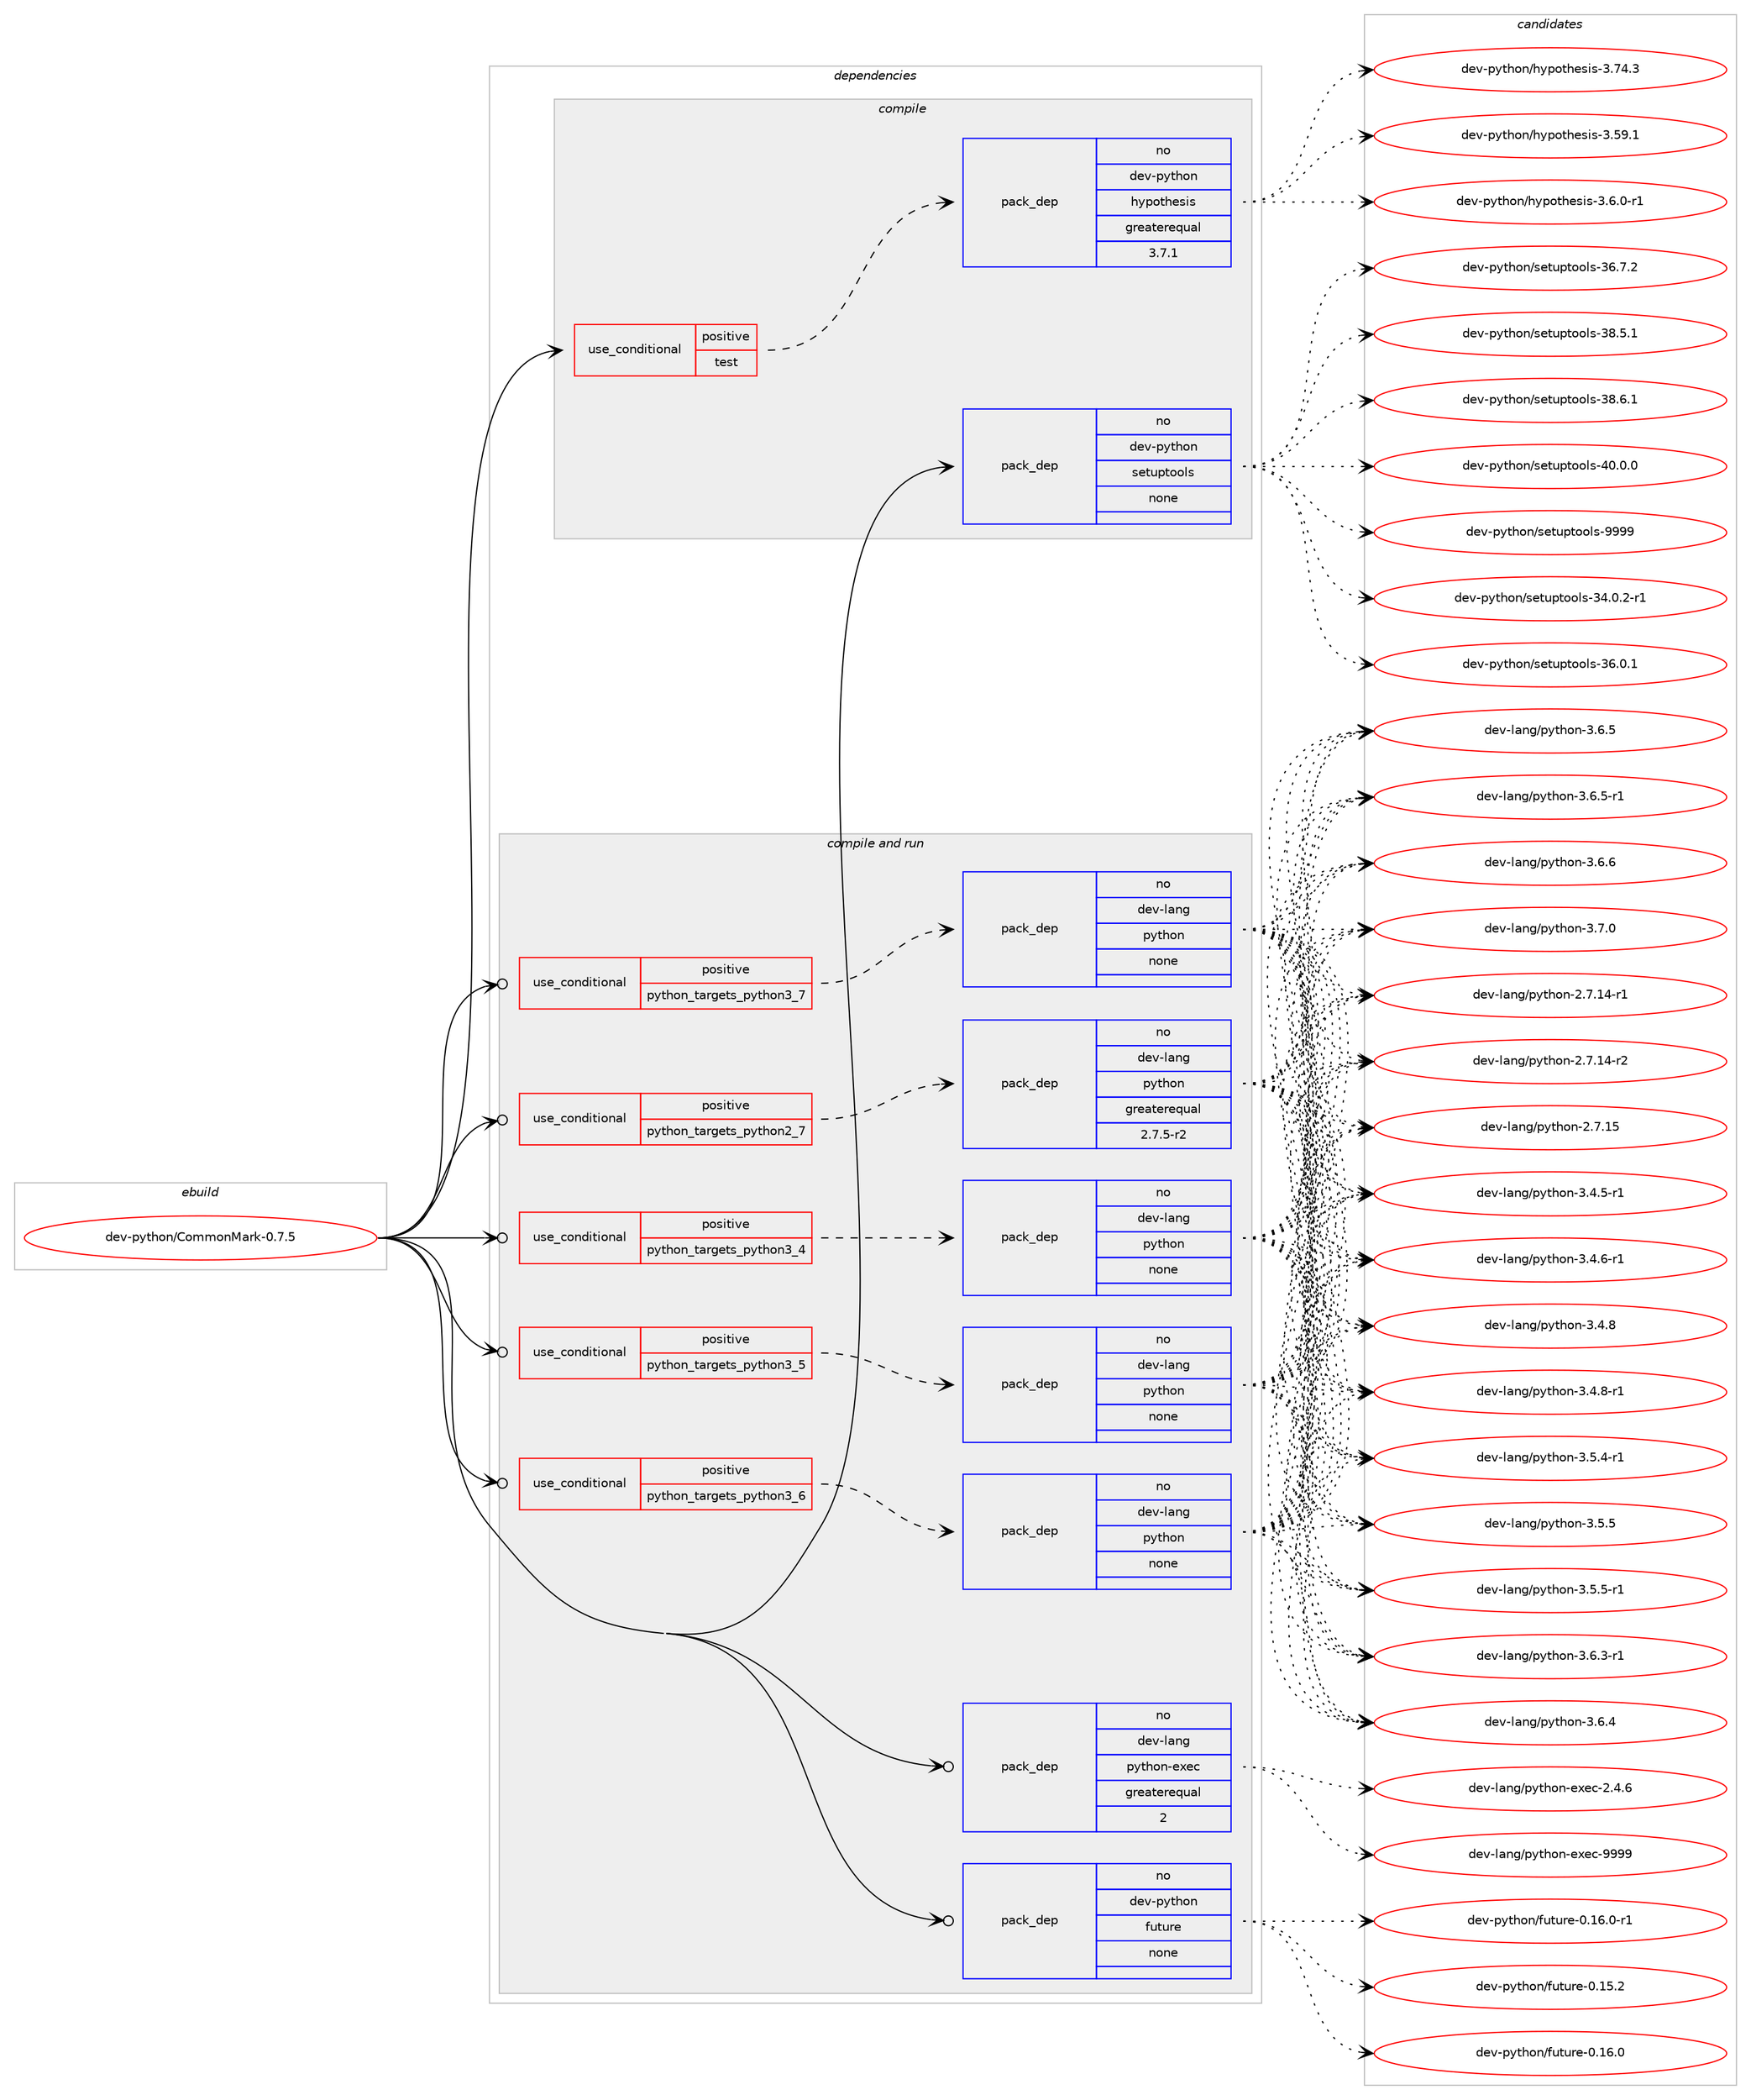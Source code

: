 digraph prolog {

# *************
# Graph options
# *************

newrank=true;
concentrate=true;
compound=true;
graph [rankdir=LR,fontname=Helvetica,fontsize=10,ranksep=1.5];#, ranksep=2.5, nodesep=0.2];
edge  [arrowhead=vee];
node  [fontname=Helvetica,fontsize=10];

# **********
# The ebuild
# **********

subgraph cluster_leftcol {
color=gray;
rank=same;
label=<<i>ebuild</i>>;
id [label="dev-python/CommonMark-0.7.5", color=red, width=4, href="../dev-python/CommonMark-0.7.5.svg"];
}

# ****************
# The dependencies
# ****************

subgraph cluster_midcol {
color=gray;
label=<<i>dependencies</i>>;
subgraph cluster_compile {
fillcolor="#eeeeee";
style=filled;
label=<<i>compile</i>>;
subgraph cond5 {
dependency13 [label=<<TABLE BORDER="0" CELLBORDER="1" CELLSPACING="0" CELLPADDING="4"><TR><TD ROWSPAN="3" CELLPADDING="10">use_conditional</TD></TR><TR><TD>positive</TD></TR><TR><TD>test</TD></TR></TABLE>>, shape=none, color=red];
subgraph pack9 {
dependency14 [label=<<TABLE BORDER="0" CELLBORDER="1" CELLSPACING="0" CELLPADDING="4" WIDTH="220"><TR><TD ROWSPAN="6" CELLPADDING="30">pack_dep</TD></TR><TR><TD WIDTH="110">no</TD></TR><TR><TD>dev-python</TD></TR><TR><TD>hypothesis</TD></TR><TR><TD>greaterequal</TD></TR><TR><TD>3.7.1</TD></TR></TABLE>>, shape=none, color=blue];
}
dependency13:e -> dependency14:w [weight=20,style="dashed",arrowhead="vee"];
}
id:e -> dependency13:w [weight=20,style="solid",arrowhead="vee"];
subgraph pack10 {
dependency15 [label=<<TABLE BORDER="0" CELLBORDER="1" CELLSPACING="0" CELLPADDING="4" WIDTH="220"><TR><TD ROWSPAN="6" CELLPADDING="30">pack_dep</TD></TR><TR><TD WIDTH="110">no</TD></TR><TR><TD>dev-python</TD></TR><TR><TD>setuptools</TD></TR><TR><TD>none</TD></TR><TR><TD></TD></TR></TABLE>>, shape=none, color=blue];
}
id:e -> dependency15:w [weight=20,style="solid",arrowhead="vee"];
}
subgraph cluster_compileandrun {
fillcolor="#eeeeee";
style=filled;
label=<<i>compile and run</i>>;
subgraph cond6 {
dependency16 [label=<<TABLE BORDER="0" CELLBORDER="1" CELLSPACING="0" CELLPADDING="4"><TR><TD ROWSPAN="3" CELLPADDING="10">use_conditional</TD></TR><TR><TD>positive</TD></TR><TR><TD>python_targets_python2_7</TD></TR></TABLE>>, shape=none, color=red];
subgraph pack11 {
dependency17 [label=<<TABLE BORDER="0" CELLBORDER="1" CELLSPACING="0" CELLPADDING="4" WIDTH="220"><TR><TD ROWSPAN="6" CELLPADDING="30">pack_dep</TD></TR><TR><TD WIDTH="110">no</TD></TR><TR><TD>dev-lang</TD></TR><TR><TD>python</TD></TR><TR><TD>greaterequal</TD></TR><TR><TD>2.7.5-r2</TD></TR></TABLE>>, shape=none, color=blue];
}
dependency16:e -> dependency17:w [weight=20,style="dashed",arrowhead="vee"];
}
id:e -> dependency16:w [weight=20,style="solid",arrowhead="odotvee"];
subgraph cond7 {
dependency18 [label=<<TABLE BORDER="0" CELLBORDER="1" CELLSPACING="0" CELLPADDING="4"><TR><TD ROWSPAN="3" CELLPADDING="10">use_conditional</TD></TR><TR><TD>positive</TD></TR><TR><TD>python_targets_python3_4</TD></TR></TABLE>>, shape=none, color=red];
subgraph pack12 {
dependency19 [label=<<TABLE BORDER="0" CELLBORDER="1" CELLSPACING="0" CELLPADDING="4" WIDTH="220"><TR><TD ROWSPAN="6" CELLPADDING="30">pack_dep</TD></TR><TR><TD WIDTH="110">no</TD></TR><TR><TD>dev-lang</TD></TR><TR><TD>python</TD></TR><TR><TD>none</TD></TR><TR><TD></TD></TR></TABLE>>, shape=none, color=blue];
}
dependency18:e -> dependency19:w [weight=20,style="dashed",arrowhead="vee"];
}
id:e -> dependency18:w [weight=20,style="solid",arrowhead="odotvee"];
subgraph cond8 {
dependency20 [label=<<TABLE BORDER="0" CELLBORDER="1" CELLSPACING="0" CELLPADDING="4"><TR><TD ROWSPAN="3" CELLPADDING="10">use_conditional</TD></TR><TR><TD>positive</TD></TR><TR><TD>python_targets_python3_5</TD></TR></TABLE>>, shape=none, color=red];
subgraph pack13 {
dependency21 [label=<<TABLE BORDER="0" CELLBORDER="1" CELLSPACING="0" CELLPADDING="4" WIDTH="220"><TR><TD ROWSPAN="6" CELLPADDING="30">pack_dep</TD></TR><TR><TD WIDTH="110">no</TD></TR><TR><TD>dev-lang</TD></TR><TR><TD>python</TD></TR><TR><TD>none</TD></TR><TR><TD></TD></TR></TABLE>>, shape=none, color=blue];
}
dependency20:e -> dependency21:w [weight=20,style="dashed",arrowhead="vee"];
}
id:e -> dependency20:w [weight=20,style="solid",arrowhead="odotvee"];
subgraph cond9 {
dependency22 [label=<<TABLE BORDER="0" CELLBORDER="1" CELLSPACING="0" CELLPADDING="4"><TR><TD ROWSPAN="3" CELLPADDING="10">use_conditional</TD></TR><TR><TD>positive</TD></TR><TR><TD>python_targets_python3_6</TD></TR></TABLE>>, shape=none, color=red];
subgraph pack14 {
dependency23 [label=<<TABLE BORDER="0" CELLBORDER="1" CELLSPACING="0" CELLPADDING="4" WIDTH="220"><TR><TD ROWSPAN="6" CELLPADDING="30">pack_dep</TD></TR><TR><TD WIDTH="110">no</TD></TR><TR><TD>dev-lang</TD></TR><TR><TD>python</TD></TR><TR><TD>none</TD></TR><TR><TD></TD></TR></TABLE>>, shape=none, color=blue];
}
dependency22:e -> dependency23:w [weight=20,style="dashed",arrowhead="vee"];
}
id:e -> dependency22:w [weight=20,style="solid",arrowhead="odotvee"];
subgraph cond10 {
dependency24 [label=<<TABLE BORDER="0" CELLBORDER="1" CELLSPACING="0" CELLPADDING="4"><TR><TD ROWSPAN="3" CELLPADDING="10">use_conditional</TD></TR><TR><TD>positive</TD></TR><TR><TD>python_targets_python3_7</TD></TR></TABLE>>, shape=none, color=red];
subgraph pack15 {
dependency25 [label=<<TABLE BORDER="0" CELLBORDER="1" CELLSPACING="0" CELLPADDING="4" WIDTH="220"><TR><TD ROWSPAN="6" CELLPADDING="30">pack_dep</TD></TR><TR><TD WIDTH="110">no</TD></TR><TR><TD>dev-lang</TD></TR><TR><TD>python</TD></TR><TR><TD>none</TD></TR><TR><TD></TD></TR></TABLE>>, shape=none, color=blue];
}
dependency24:e -> dependency25:w [weight=20,style="dashed",arrowhead="vee"];
}
id:e -> dependency24:w [weight=20,style="solid",arrowhead="odotvee"];
subgraph pack16 {
dependency26 [label=<<TABLE BORDER="0" CELLBORDER="1" CELLSPACING="0" CELLPADDING="4" WIDTH="220"><TR><TD ROWSPAN="6" CELLPADDING="30">pack_dep</TD></TR><TR><TD WIDTH="110">no</TD></TR><TR><TD>dev-lang</TD></TR><TR><TD>python-exec</TD></TR><TR><TD>greaterequal</TD></TR><TR><TD>2</TD></TR></TABLE>>, shape=none, color=blue];
}
id:e -> dependency26:w [weight=20,style="solid",arrowhead="odotvee"];
subgraph pack17 {
dependency27 [label=<<TABLE BORDER="0" CELLBORDER="1" CELLSPACING="0" CELLPADDING="4" WIDTH="220"><TR><TD ROWSPAN="6" CELLPADDING="30">pack_dep</TD></TR><TR><TD WIDTH="110">no</TD></TR><TR><TD>dev-python</TD></TR><TR><TD>future</TD></TR><TR><TD>none</TD></TR><TR><TD></TD></TR></TABLE>>, shape=none, color=blue];
}
id:e -> dependency27:w [weight=20,style="solid",arrowhead="odotvee"];
}
subgraph cluster_run {
fillcolor="#eeeeee";
style=filled;
label=<<i>run</i>>;
}
}

# **************
# The candidates
# **************

subgraph cluster_choices {
rank=same;
color=gray;
label=<<i>candidates</i>>;

subgraph choice9 {
color=black;
nodesep=1;
choice100101118451121211161041111104710412111211111610410111510511545514653574649 [label="dev-python/hypothesis-3.59.1", color=red, width=4,href="../dev-python/hypothesis-3.59.1.svg"];
choice10010111845112121116104111110471041211121111161041011151051154551465446484511449 [label="dev-python/hypothesis-3.6.0-r1", color=red, width=4,href="../dev-python/hypothesis-3.6.0-r1.svg"];
choice100101118451121211161041111104710412111211111610410111510511545514655524651 [label="dev-python/hypothesis-3.74.3", color=red, width=4,href="../dev-python/hypothesis-3.74.3.svg"];
dependency14:e -> choice100101118451121211161041111104710412111211111610410111510511545514653574649:w [style=dotted,weight="100"];
dependency14:e -> choice10010111845112121116104111110471041211121111161041011151051154551465446484511449:w [style=dotted,weight="100"];
dependency14:e -> choice100101118451121211161041111104710412111211111610410111510511545514655524651:w [style=dotted,weight="100"];
}
subgraph choice10 {
color=black;
nodesep=1;
choice1001011184511212111610411111047115101116117112116111111108115455152464846504511449 [label="dev-python/setuptools-34.0.2-r1", color=red, width=4,href="../dev-python/setuptools-34.0.2-r1.svg"];
choice100101118451121211161041111104711510111611711211611111110811545515446484649 [label="dev-python/setuptools-36.0.1", color=red, width=4,href="../dev-python/setuptools-36.0.1.svg"];
choice100101118451121211161041111104711510111611711211611111110811545515446554650 [label="dev-python/setuptools-36.7.2", color=red, width=4,href="../dev-python/setuptools-36.7.2.svg"];
choice100101118451121211161041111104711510111611711211611111110811545515646534649 [label="dev-python/setuptools-38.5.1", color=red, width=4,href="../dev-python/setuptools-38.5.1.svg"];
choice100101118451121211161041111104711510111611711211611111110811545515646544649 [label="dev-python/setuptools-38.6.1", color=red, width=4,href="../dev-python/setuptools-38.6.1.svg"];
choice100101118451121211161041111104711510111611711211611111110811545524846484648 [label="dev-python/setuptools-40.0.0", color=red, width=4,href="../dev-python/setuptools-40.0.0.svg"];
choice10010111845112121116104111110471151011161171121161111111081154557575757 [label="dev-python/setuptools-9999", color=red, width=4,href="../dev-python/setuptools-9999.svg"];
dependency15:e -> choice1001011184511212111610411111047115101116117112116111111108115455152464846504511449:w [style=dotted,weight="100"];
dependency15:e -> choice100101118451121211161041111104711510111611711211611111110811545515446484649:w [style=dotted,weight="100"];
dependency15:e -> choice100101118451121211161041111104711510111611711211611111110811545515446554650:w [style=dotted,weight="100"];
dependency15:e -> choice100101118451121211161041111104711510111611711211611111110811545515646534649:w [style=dotted,weight="100"];
dependency15:e -> choice100101118451121211161041111104711510111611711211611111110811545515646544649:w [style=dotted,weight="100"];
dependency15:e -> choice100101118451121211161041111104711510111611711211611111110811545524846484648:w [style=dotted,weight="100"];
dependency15:e -> choice10010111845112121116104111110471151011161171121161111111081154557575757:w [style=dotted,weight="100"];
}
subgraph choice11 {
color=black;
nodesep=1;
choice100101118451089711010347112121116104111110455046554649524511449 [label="dev-lang/python-2.7.14-r1", color=red, width=4,href="../dev-lang/python-2.7.14-r1.svg"];
choice100101118451089711010347112121116104111110455046554649524511450 [label="dev-lang/python-2.7.14-r2", color=red, width=4,href="../dev-lang/python-2.7.14-r2.svg"];
choice10010111845108971101034711212111610411111045504655464953 [label="dev-lang/python-2.7.15", color=red, width=4,href="../dev-lang/python-2.7.15.svg"];
choice1001011184510897110103471121211161041111104551465246534511449 [label="dev-lang/python-3.4.5-r1", color=red, width=4,href="../dev-lang/python-3.4.5-r1.svg"];
choice1001011184510897110103471121211161041111104551465246544511449 [label="dev-lang/python-3.4.6-r1", color=red, width=4,href="../dev-lang/python-3.4.6-r1.svg"];
choice100101118451089711010347112121116104111110455146524656 [label="dev-lang/python-3.4.8", color=red, width=4,href="../dev-lang/python-3.4.8.svg"];
choice1001011184510897110103471121211161041111104551465246564511449 [label="dev-lang/python-3.4.8-r1", color=red, width=4,href="../dev-lang/python-3.4.8-r1.svg"];
choice1001011184510897110103471121211161041111104551465346524511449 [label="dev-lang/python-3.5.4-r1", color=red, width=4,href="../dev-lang/python-3.5.4-r1.svg"];
choice100101118451089711010347112121116104111110455146534653 [label="dev-lang/python-3.5.5", color=red, width=4,href="../dev-lang/python-3.5.5.svg"];
choice1001011184510897110103471121211161041111104551465346534511449 [label="dev-lang/python-3.5.5-r1", color=red, width=4,href="../dev-lang/python-3.5.5-r1.svg"];
choice1001011184510897110103471121211161041111104551465446514511449 [label="dev-lang/python-3.6.3-r1", color=red, width=4,href="../dev-lang/python-3.6.3-r1.svg"];
choice100101118451089711010347112121116104111110455146544652 [label="dev-lang/python-3.6.4", color=red, width=4,href="../dev-lang/python-3.6.4.svg"];
choice100101118451089711010347112121116104111110455146544653 [label="dev-lang/python-3.6.5", color=red, width=4,href="../dev-lang/python-3.6.5.svg"];
choice1001011184510897110103471121211161041111104551465446534511449 [label="dev-lang/python-3.6.5-r1", color=red, width=4,href="../dev-lang/python-3.6.5-r1.svg"];
choice100101118451089711010347112121116104111110455146544654 [label="dev-lang/python-3.6.6", color=red, width=4,href="../dev-lang/python-3.6.6.svg"];
choice100101118451089711010347112121116104111110455146554648 [label="dev-lang/python-3.7.0", color=red, width=4,href="../dev-lang/python-3.7.0.svg"];
dependency17:e -> choice100101118451089711010347112121116104111110455046554649524511449:w [style=dotted,weight="100"];
dependency17:e -> choice100101118451089711010347112121116104111110455046554649524511450:w [style=dotted,weight="100"];
dependency17:e -> choice10010111845108971101034711212111610411111045504655464953:w [style=dotted,weight="100"];
dependency17:e -> choice1001011184510897110103471121211161041111104551465246534511449:w [style=dotted,weight="100"];
dependency17:e -> choice1001011184510897110103471121211161041111104551465246544511449:w [style=dotted,weight="100"];
dependency17:e -> choice100101118451089711010347112121116104111110455146524656:w [style=dotted,weight="100"];
dependency17:e -> choice1001011184510897110103471121211161041111104551465246564511449:w [style=dotted,weight="100"];
dependency17:e -> choice1001011184510897110103471121211161041111104551465346524511449:w [style=dotted,weight="100"];
dependency17:e -> choice100101118451089711010347112121116104111110455146534653:w [style=dotted,weight="100"];
dependency17:e -> choice1001011184510897110103471121211161041111104551465346534511449:w [style=dotted,weight="100"];
dependency17:e -> choice1001011184510897110103471121211161041111104551465446514511449:w [style=dotted,weight="100"];
dependency17:e -> choice100101118451089711010347112121116104111110455146544652:w [style=dotted,weight="100"];
dependency17:e -> choice100101118451089711010347112121116104111110455146544653:w [style=dotted,weight="100"];
dependency17:e -> choice1001011184510897110103471121211161041111104551465446534511449:w [style=dotted,weight="100"];
dependency17:e -> choice100101118451089711010347112121116104111110455146544654:w [style=dotted,weight="100"];
dependency17:e -> choice100101118451089711010347112121116104111110455146554648:w [style=dotted,weight="100"];
}
subgraph choice12 {
color=black;
nodesep=1;
choice100101118451089711010347112121116104111110455046554649524511449 [label="dev-lang/python-2.7.14-r1", color=red, width=4,href="../dev-lang/python-2.7.14-r1.svg"];
choice100101118451089711010347112121116104111110455046554649524511450 [label="dev-lang/python-2.7.14-r2", color=red, width=4,href="../dev-lang/python-2.7.14-r2.svg"];
choice10010111845108971101034711212111610411111045504655464953 [label="dev-lang/python-2.7.15", color=red, width=4,href="../dev-lang/python-2.7.15.svg"];
choice1001011184510897110103471121211161041111104551465246534511449 [label="dev-lang/python-3.4.5-r1", color=red, width=4,href="../dev-lang/python-3.4.5-r1.svg"];
choice1001011184510897110103471121211161041111104551465246544511449 [label="dev-lang/python-3.4.6-r1", color=red, width=4,href="../dev-lang/python-3.4.6-r1.svg"];
choice100101118451089711010347112121116104111110455146524656 [label="dev-lang/python-3.4.8", color=red, width=4,href="../dev-lang/python-3.4.8.svg"];
choice1001011184510897110103471121211161041111104551465246564511449 [label="dev-lang/python-3.4.8-r1", color=red, width=4,href="../dev-lang/python-3.4.8-r1.svg"];
choice1001011184510897110103471121211161041111104551465346524511449 [label="dev-lang/python-3.5.4-r1", color=red, width=4,href="../dev-lang/python-3.5.4-r1.svg"];
choice100101118451089711010347112121116104111110455146534653 [label="dev-lang/python-3.5.5", color=red, width=4,href="../dev-lang/python-3.5.5.svg"];
choice1001011184510897110103471121211161041111104551465346534511449 [label="dev-lang/python-3.5.5-r1", color=red, width=4,href="../dev-lang/python-3.5.5-r1.svg"];
choice1001011184510897110103471121211161041111104551465446514511449 [label="dev-lang/python-3.6.3-r1", color=red, width=4,href="../dev-lang/python-3.6.3-r1.svg"];
choice100101118451089711010347112121116104111110455146544652 [label="dev-lang/python-3.6.4", color=red, width=4,href="../dev-lang/python-3.6.4.svg"];
choice100101118451089711010347112121116104111110455146544653 [label="dev-lang/python-3.6.5", color=red, width=4,href="../dev-lang/python-3.6.5.svg"];
choice1001011184510897110103471121211161041111104551465446534511449 [label="dev-lang/python-3.6.5-r1", color=red, width=4,href="../dev-lang/python-3.6.5-r1.svg"];
choice100101118451089711010347112121116104111110455146544654 [label="dev-lang/python-3.6.6", color=red, width=4,href="../dev-lang/python-3.6.6.svg"];
choice100101118451089711010347112121116104111110455146554648 [label="dev-lang/python-3.7.0", color=red, width=4,href="../dev-lang/python-3.7.0.svg"];
dependency19:e -> choice100101118451089711010347112121116104111110455046554649524511449:w [style=dotted,weight="100"];
dependency19:e -> choice100101118451089711010347112121116104111110455046554649524511450:w [style=dotted,weight="100"];
dependency19:e -> choice10010111845108971101034711212111610411111045504655464953:w [style=dotted,weight="100"];
dependency19:e -> choice1001011184510897110103471121211161041111104551465246534511449:w [style=dotted,weight="100"];
dependency19:e -> choice1001011184510897110103471121211161041111104551465246544511449:w [style=dotted,weight="100"];
dependency19:e -> choice100101118451089711010347112121116104111110455146524656:w [style=dotted,weight="100"];
dependency19:e -> choice1001011184510897110103471121211161041111104551465246564511449:w [style=dotted,weight="100"];
dependency19:e -> choice1001011184510897110103471121211161041111104551465346524511449:w [style=dotted,weight="100"];
dependency19:e -> choice100101118451089711010347112121116104111110455146534653:w [style=dotted,weight="100"];
dependency19:e -> choice1001011184510897110103471121211161041111104551465346534511449:w [style=dotted,weight="100"];
dependency19:e -> choice1001011184510897110103471121211161041111104551465446514511449:w [style=dotted,weight="100"];
dependency19:e -> choice100101118451089711010347112121116104111110455146544652:w [style=dotted,weight="100"];
dependency19:e -> choice100101118451089711010347112121116104111110455146544653:w [style=dotted,weight="100"];
dependency19:e -> choice1001011184510897110103471121211161041111104551465446534511449:w [style=dotted,weight="100"];
dependency19:e -> choice100101118451089711010347112121116104111110455146544654:w [style=dotted,weight="100"];
dependency19:e -> choice100101118451089711010347112121116104111110455146554648:w [style=dotted,weight="100"];
}
subgraph choice13 {
color=black;
nodesep=1;
choice100101118451089711010347112121116104111110455046554649524511449 [label="dev-lang/python-2.7.14-r1", color=red, width=4,href="../dev-lang/python-2.7.14-r1.svg"];
choice100101118451089711010347112121116104111110455046554649524511450 [label="dev-lang/python-2.7.14-r2", color=red, width=4,href="../dev-lang/python-2.7.14-r2.svg"];
choice10010111845108971101034711212111610411111045504655464953 [label="dev-lang/python-2.7.15", color=red, width=4,href="../dev-lang/python-2.7.15.svg"];
choice1001011184510897110103471121211161041111104551465246534511449 [label="dev-lang/python-3.4.5-r1", color=red, width=4,href="../dev-lang/python-3.4.5-r1.svg"];
choice1001011184510897110103471121211161041111104551465246544511449 [label="dev-lang/python-3.4.6-r1", color=red, width=4,href="../dev-lang/python-3.4.6-r1.svg"];
choice100101118451089711010347112121116104111110455146524656 [label="dev-lang/python-3.4.8", color=red, width=4,href="../dev-lang/python-3.4.8.svg"];
choice1001011184510897110103471121211161041111104551465246564511449 [label="dev-lang/python-3.4.8-r1", color=red, width=4,href="../dev-lang/python-3.4.8-r1.svg"];
choice1001011184510897110103471121211161041111104551465346524511449 [label="dev-lang/python-3.5.4-r1", color=red, width=4,href="../dev-lang/python-3.5.4-r1.svg"];
choice100101118451089711010347112121116104111110455146534653 [label="dev-lang/python-3.5.5", color=red, width=4,href="../dev-lang/python-3.5.5.svg"];
choice1001011184510897110103471121211161041111104551465346534511449 [label="dev-lang/python-3.5.5-r1", color=red, width=4,href="../dev-lang/python-3.5.5-r1.svg"];
choice1001011184510897110103471121211161041111104551465446514511449 [label="dev-lang/python-3.6.3-r1", color=red, width=4,href="../dev-lang/python-3.6.3-r1.svg"];
choice100101118451089711010347112121116104111110455146544652 [label="dev-lang/python-3.6.4", color=red, width=4,href="../dev-lang/python-3.6.4.svg"];
choice100101118451089711010347112121116104111110455146544653 [label="dev-lang/python-3.6.5", color=red, width=4,href="../dev-lang/python-3.6.5.svg"];
choice1001011184510897110103471121211161041111104551465446534511449 [label="dev-lang/python-3.6.5-r1", color=red, width=4,href="../dev-lang/python-3.6.5-r1.svg"];
choice100101118451089711010347112121116104111110455146544654 [label="dev-lang/python-3.6.6", color=red, width=4,href="../dev-lang/python-3.6.6.svg"];
choice100101118451089711010347112121116104111110455146554648 [label="dev-lang/python-3.7.0", color=red, width=4,href="../dev-lang/python-3.7.0.svg"];
dependency21:e -> choice100101118451089711010347112121116104111110455046554649524511449:w [style=dotted,weight="100"];
dependency21:e -> choice100101118451089711010347112121116104111110455046554649524511450:w [style=dotted,weight="100"];
dependency21:e -> choice10010111845108971101034711212111610411111045504655464953:w [style=dotted,weight="100"];
dependency21:e -> choice1001011184510897110103471121211161041111104551465246534511449:w [style=dotted,weight="100"];
dependency21:e -> choice1001011184510897110103471121211161041111104551465246544511449:w [style=dotted,weight="100"];
dependency21:e -> choice100101118451089711010347112121116104111110455146524656:w [style=dotted,weight="100"];
dependency21:e -> choice1001011184510897110103471121211161041111104551465246564511449:w [style=dotted,weight="100"];
dependency21:e -> choice1001011184510897110103471121211161041111104551465346524511449:w [style=dotted,weight="100"];
dependency21:e -> choice100101118451089711010347112121116104111110455146534653:w [style=dotted,weight="100"];
dependency21:e -> choice1001011184510897110103471121211161041111104551465346534511449:w [style=dotted,weight="100"];
dependency21:e -> choice1001011184510897110103471121211161041111104551465446514511449:w [style=dotted,weight="100"];
dependency21:e -> choice100101118451089711010347112121116104111110455146544652:w [style=dotted,weight="100"];
dependency21:e -> choice100101118451089711010347112121116104111110455146544653:w [style=dotted,weight="100"];
dependency21:e -> choice1001011184510897110103471121211161041111104551465446534511449:w [style=dotted,weight="100"];
dependency21:e -> choice100101118451089711010347112121116104111110455146544654:w [style=dotted,weight="100"];
dependency21:e -> choice100101118451089711010347112121116104111110455146554648:w [style=dotted,weight="100"];
}
subgraph choice14 {
color=black;
nodesep=1;
choice100101118451089711010347112121116104111110455046554649524511449 [label="dev-lang/python-2.7.14-r1", color=red, width=4,href="../dev-lang/python-2.7.14-r1.svg"];
choice100101118451089711010347112121116104111110455046554649524511450 [label="dev-lang/python-2.7.14-r2", color=red, width=4,href="../dev-lang/python-2.7.14-r2.svg"];
choice10010111845108971101034711212111610411111045504655464953 [label="dev-lang/python-2.7.15", color=red, width=4,href="../dev-lang/python-2.7.15.svg"];
choice1001011184510897110103471121211161041111104551465246534511449 [label="dev-lang/python-3.4.5-r1", color=red, width=4,href="../dev-lang/python-3.4.5-r1.svg"];
choice1001011184510897110103471121211161041111104551465246544511449 [label="dev-lang/python-3.4.6-r1", color=red, width=4,href="../dev-lang/python-3.4.6-r1.svg"];
choice100101118451089711010347112121116104111110455146524656 [label="dev-lang/python-3.4.8", color=red, width=4,href="../dev-lang/python-3.4.8.svg"];
choice1001011184510897110103471121211161041111104551465246564511449 [label="dev-lang/python-3.4.8-r1", color=red, width=4,href="../dev-lang/python-3.4.8-r1.svg"];
choice1001011184510897110103471121211161041111104551465346524511449 [label="dev-lang/python-3.5.4-r1", color=red, width=4,href="../dev-lang/python-3.5.4-r1.svg"];
choice100101118451089711010347112121116104111110455146534653 [label="dev-lang/python-3.5.5", color=red, width=4,href="../dev-lang/python-3.5.5.svg"];
choice1001011184510897110103471121211161041111104551465346534511449 [label="dev-lang/python-3.5.5-r1", color=red, width=4,href="../dev-lang/python-3.5.5-r1.svg"];
choice1001011184510897110103471121211161041111104551465446514511449 [label="dev-lang/python-3.6.3-r1", color=red, width=4,href="../dev-lang/python-3.6.3-r1.svg"];
choice100101118451089711010347112121116104111110455146544652 [label="dev-lang/python-3.6.4", color=red, width=4,href="../dev-lang/python-3.6.4.svg"];
choice100101118451089711010347112121116104111110455146544653 [label="dev-lang/python-3.6.5", color=red, width=4,href="../dev-lang/python-3.6.5.svg"];
choice1001011184510897110103471121211161041111104551465446534511449 [label="dev-lang/python-3.6.5-r1", color=red, width=4,href="../dev-lang/python-3.6.5-r1.svg"];
choice100101118451089711010347112121116104111110455146544654 [label="dev-lang/python-3.6.6", color=red, width=4,href="../dev-lang/python-3.6.6.svg"];
choice100101118451089711010347112121116104111110455146554648 [label="dev-lang/python-3.7.0", color=red, width=4,href="../dev-lang/python-3.7.0.svg"];
dependency23:e -> choice100101118451089711010347112121116104111110455046554649524511449:w [style=dotted,weight="100"];
dependency23:e -> choice100101118451089711010347112121116104111110455046554649524511450:w [style=dotted,weight="100"];
dependency23:e -> choice10010111845108971101034711212111610411111045504655464953:w [style=dotted,weight="100"];
dependency23:e -> choice1001011184510897110103471121211161041111104551465246534511449:w [style=dotted,weight="100"];
dependency23:e -> choice1001011184510897110103471121211161041111104551465246544511449:w [style=dotted,weight="100"];
dependency23:e -> choice100101118451089711010347112121116104111110455146524656:w [style=dotted,weight="100"];
dependency23:e -> choice1001011184510897110103471121211161041111104551465246564511449:w [style=dotted,weight="100"];
dependency23:e -> choice1001011184510897110103471121211161041111104551465346524511449:w [style=dotted,weight="100"];
dependency23:e -> choice100101118451089711010347112121116104111110455146534653:w [style=dotted,weight="100"];
dependency23:e -> choice1001011184510897110103471121211161041111104551465346534511449:w [style=dotted,weight="100"];
dependency23:e -> choice1001011184510897110103471121211161041111104551465446514511449:w [style=dotted,weight="100"];
dependency23:e -> choice100101118451089711010347112121116104111110455146544652:w [style=dotted,weight="100"];
dependency23:e -> choice100101118451089711010347112121116104111110455146544653:w [style=dotted,weight="100"];
dependency23:e -> choice1001011184510897110103471121211161041111104551465446534511449:w [style=dotted,weight="100"];
dependency23:e -> choice100101118451089711010347112121116104111110455146544654:w [style=dotted,weight="100"];
dependency23:e -> choice100101118451089711010347112121116104111110455146554648:w [style=dotted,weight="100"];
}
subgraph choice15 {
color=black;
nodesep=1;
choice100101118451089711010347112121116104111110455046554649524511449 [label="dev-lang/python-2.7.14-r1", color=red, width=4,href="../dev-lang/python-2.7.14-r1.svg"];
choice100101118451089711010347112121116104111110455046554649524511450 [label="dev-lang/python-2.7.14-r2", color=red, width=4,href="../dev-lang/python-2.7.14-r2.svg"];
choice10010111845108971101034711212111610411111045504655464953 [label="dev-lang/python-2.7.15", color=red, width=4,href="../dev-lang/python-2.7.15.svg"];
choice1001011184510897110103471121211161041111104551465246534511449 [label="dev-lang/python-3.4.5-r1", color=red, width=4,href="../dev-lang/python-3.4.5-r1.svg"];
choice1001011184510897110103471121211161041111104551465246544511449 [label="dev-lang/python-3.4.6-r1", color=red, width=4,href="../dev-lang/python-3.4.6-r1.svg"];
choice100101118451089711010347112121116104111110455146524656 [label="dev-lang/python-3.4.8", color=red, width=4,href="../dev-lang/python-3.4.8.svg"];
choice1001011184510897110103471121211161041111104551465246564511449 [label="dev-lang/python-3.4.8-r1", color=red, width=4,href="../dev-lang/python-3.4.8-r1.svg"];
choice1001011184510897110103471121211161041111104551465346524511449 [label="dev-lang/python-3.5.4-r1", color=red, width=4,href="../dev-lang/python-3.5.4-r1.svg"];
choice100101118451089711010347112121116104111110455146534653 [label="dev-lang/python-3.5.5", color=red, width=4,href="../dev-lang/python-3.5.5.svg"];
choice1001011184510897110103471121211161041111104551465346534511449 [label="dev-lang/python-3.5.5-r1", color=red, width=4,href="../dev-lang/python-3.5.5-r1.svg"];
choice1001011184510897110103471121211161041111104551465446514511449 [label="dev-lang/python-3.6.3-r1", color=red, width=4,href="../dev-lang/python-3.6.3-r1.svg"];
choice100101118451089711010347112121116104111110455146544652 [label="dev-lang/python-3.6.4", color=red, width=4,href="../dev-lang/python-3.6.4.svg"];
choice100101118451089711010347112121116104111110455146544653 [label="dev-lang/python-3.6.5", color=red, width=4,href="../dev-lang/python-3.6.5.svg"];
choice1001011184510897110103471121211161041111104551465446534511449 [label="dev-lang/python-3.6.5-r1", color=red, width=4,href="../dev-lang/python-3.6.5-r1.svg"];
choice100101118451089711010347112121116104111110455146544654 [label="dev-lang/python-3.6.6", color=red, width=4,href="../dev-lang/python-3.6.6.svg"];
choice100101118451089711010347112121116104111110455146554648 [label="dev-lang/python-3.7.0", color=red, width=4,href="../dev-lang/python-3.7.0.svg"];
dependency25:e -> choice100101118451089711010347112121116104111110455046554649524511449:w [style=dotted,weight="100"];
dependency25:e -> choice100101118451089711010347112121116104111110455046554649524511450:w [style=dotted,weight="100"];
dependency25:e -> choice10010111845108971101034711212111610411111045504655464953:w [style=dotted,weight="100"];
dependency25:e -> choice1001011184510897110103471121211161041111104551465246534511449:w [style=dotted,weight="100"];
dependency25:e -> choice1001011184510897110103471121211161041111104551465246544511449:w [style=dotted,weight="100"];
dependency25:e -> choice100101118451089711010347112121116104111110455146524656:w [style=dotted,weight="100"];
dependency25:e -> choice1001011184510897110103471121211161041111104551465246564511449:w [style=dotted,weight="100"];
dependency25:e -> choice1001011184510897110103471121211161041111104551465346524511449:w [style=dotted,weight="100"];
dependency25:e -> choice100101118451089711010347112121116104111110455146534653:w [style=dotted,weight="100"];
dependency25:e -> choice1001011184510897110103471121211161041111104551465346534511449:w [style=dotted,weight="100"];
dependency25:e -> choice1001011184510897110103471121211161041111104551465446514511449:w [style=dotted,weight="100"];
dependency25:e -> choice100101118451089711010347112121116104111110455146544652:w [style=dotted,weight="100"];
dependency25:e -> choice100101118451089711010347112121116104111110455146544653:w [style=dotted,weight="100"];
dependency25:e -> choice1001011184510897110103471121211161041111104551465446534511449:w [style=dotted,weight="100"];
dependency25:e -> choice100101118451089711010347112121116104111110455146544654:w [style=dotted,weight="100"];
dependency25:e -> choice100101118451089711010347112121116104111110455146554648:w [style=dotted,weight="100"];
}
subgraph choice16 {
color=black;
nodesep=1;
choice1001011184510897110103471121211161041111104510112010199455046524654 [label="dev-lang/python-exec-2.4.6", color=red, width=4,href="../dev-lang/python-exec-2.4.6.svg"];
choice10010111845108971101034711212111610411111045101120101994557575757 [label="dev-lang/python-exec-9999", color=red, width=4,href="../dev-lang/python-exec-9999.svg"];
dependency26:e -> choice1001011184510897110103471121211161041111104510112010199455046524654:w [style=dotted,weight="100"];
dependency26:e -> choice10010111845108971101034711212111610411111045101120101994557575757:w [style=dotted,weight="100"];
}
subgraph choice17 {
color=black;
nodesep=1;
choice100101118451121211161041111104710211711611711410145484649534650 [label="dev-python/future-0.15.2", color=red, width=4,href="../dev-python/future-0.15.2.svg"];
choice100101118451121211161041111104710211711611711410145484649544648 [label="dev-python/future-0.16.0", color=red, width=4,href="../dev-python/future-0.16.0.svg"];
choice1001011184511212111610411111047102117116117114101454846495446484511449 [label="dev-python/future-0.16.0-r1", color=red, width=4,href="../dev-python/future-0.16.0-r1.svg"];
dependency27:e -> choice100101118451121211161041111104710211711611711410145484649534650:w [style=dotted,weight="100"];
dependency27:e -> choice100101118451121211161041111104710211711611711410145484649544648:w [style=dotted,weight="100"];
dependency27:e -> choice1001011184511212111610411111047102117116117114101454846495446484511449:w [style=dotted,weight="100"];
}
}

}
